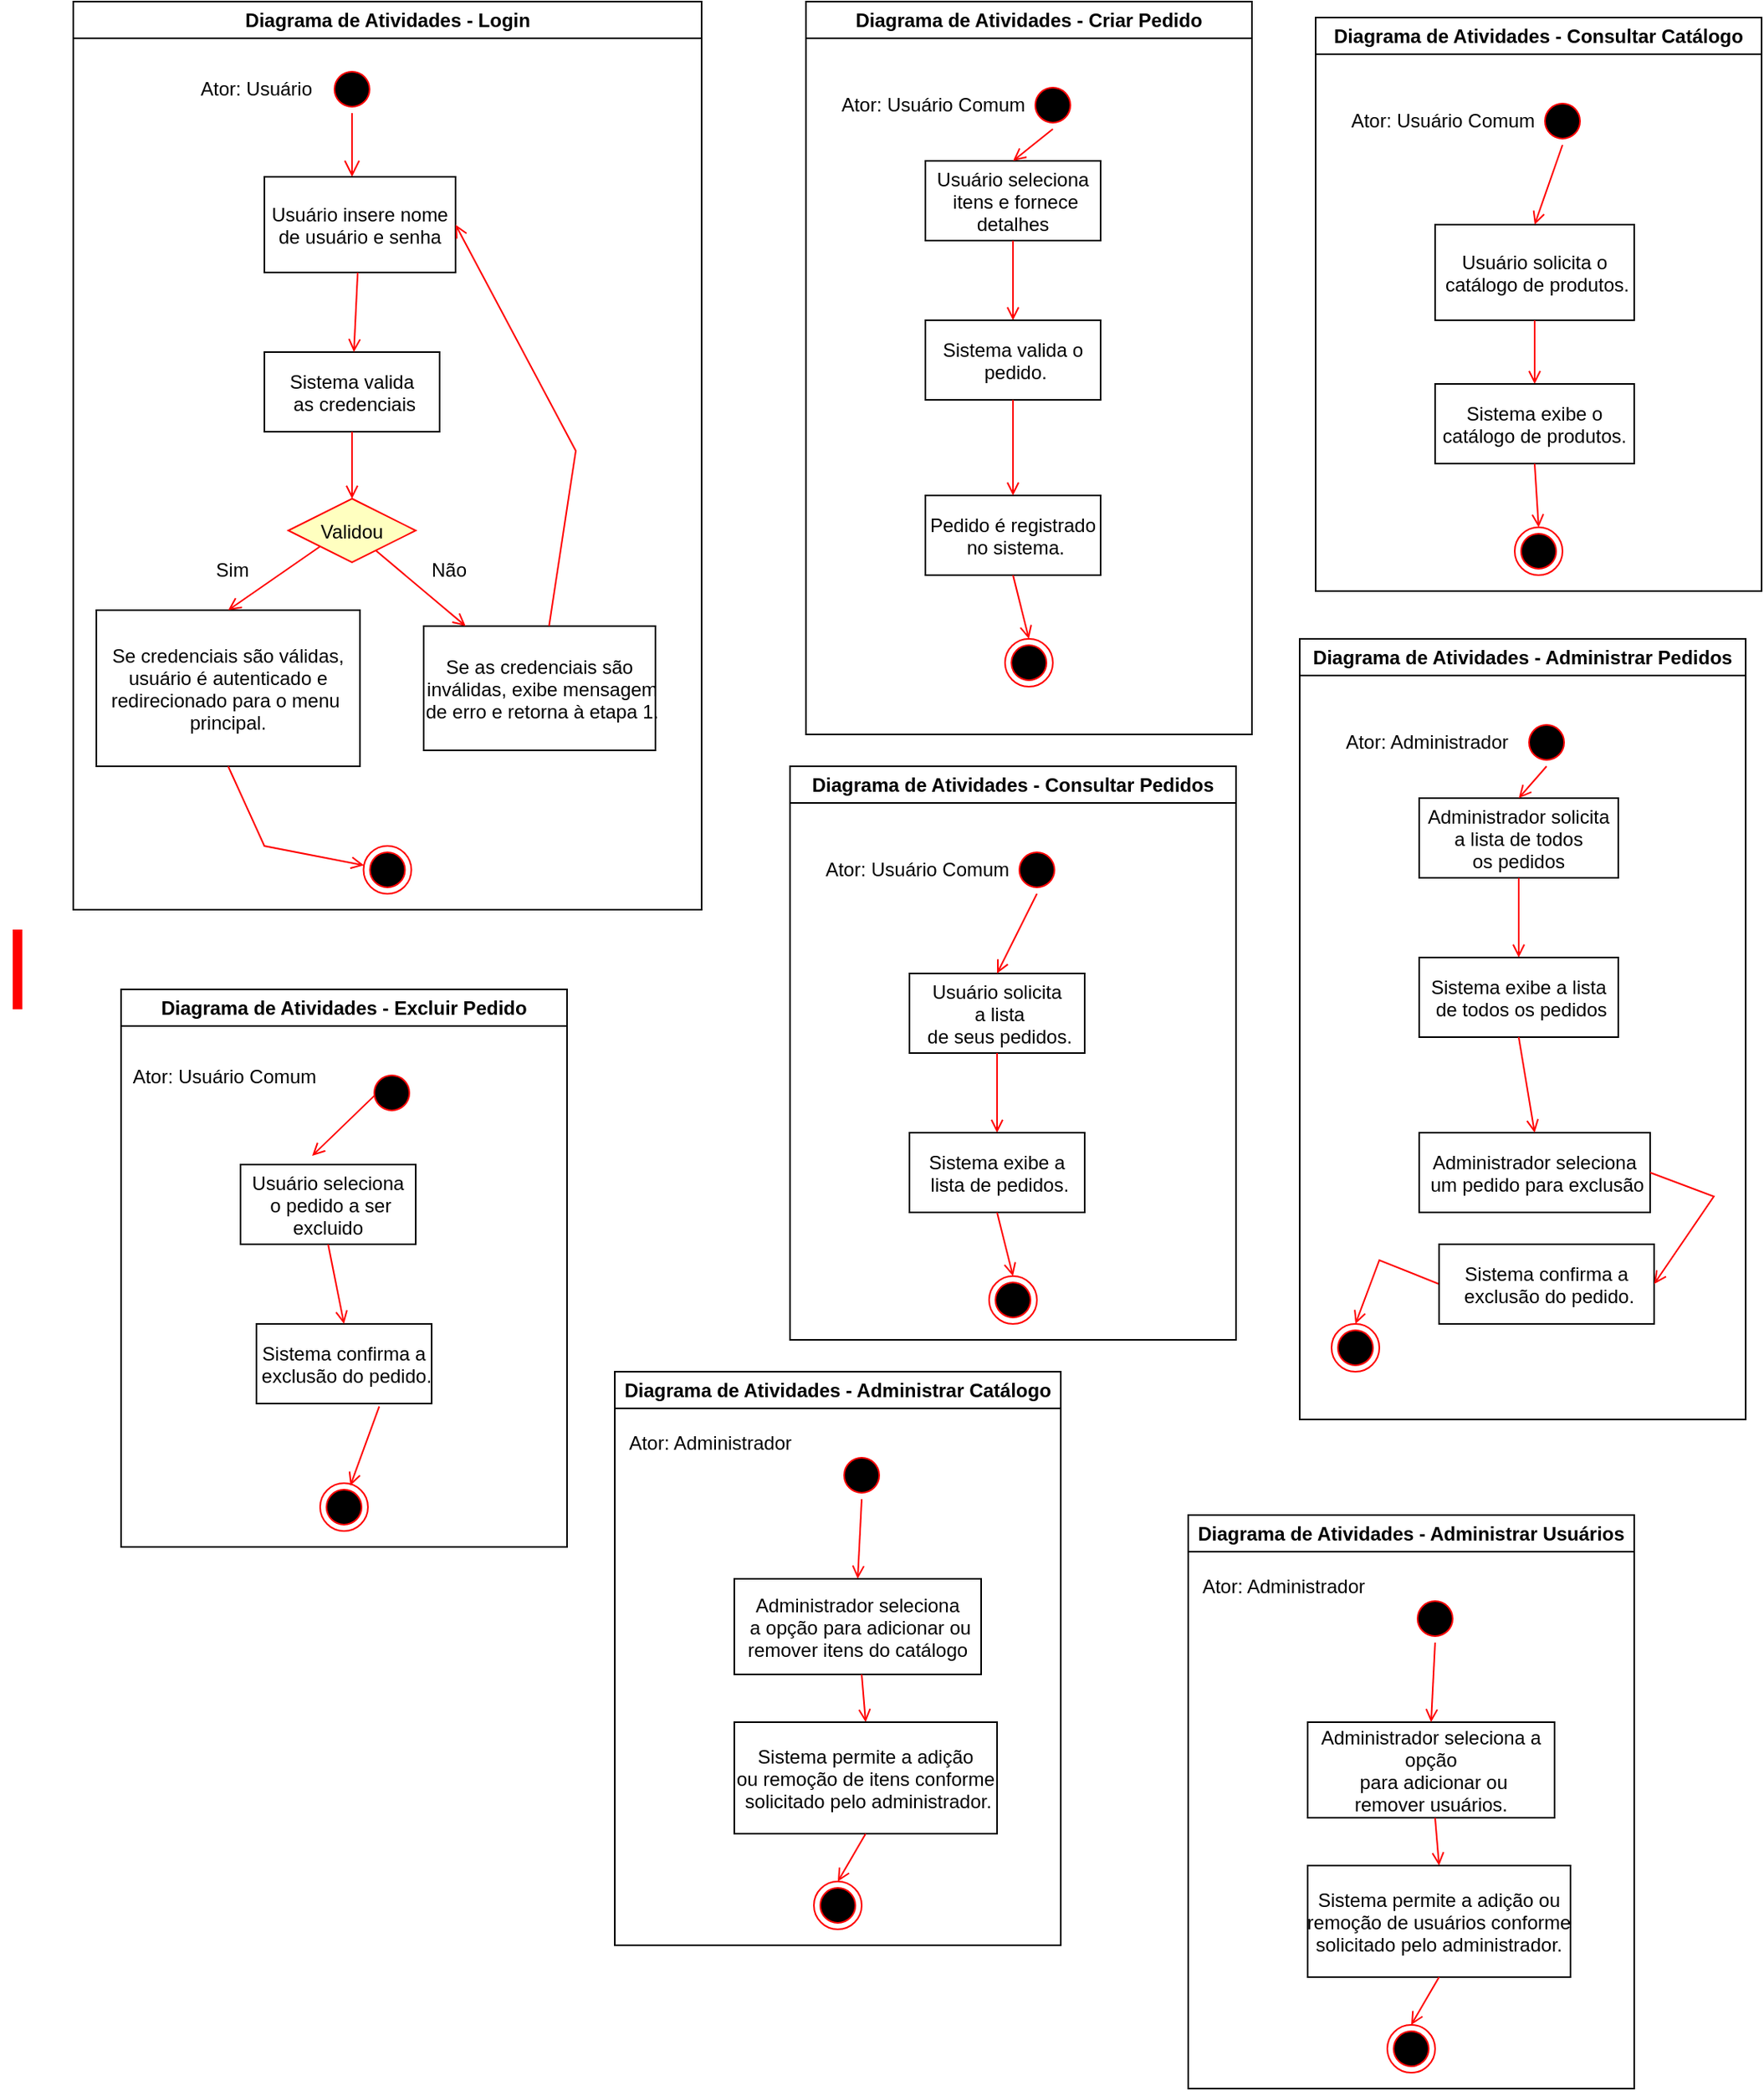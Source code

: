 <mxfile version="21.2.9" type="github">
  <diagram name="Page-1" id="e7e014a7-5840-1c2e-5031-d8a46d1fe8dd">
    <mxGraphModel dx="1100" dy="598" grid="1" gridSize="10" guides="1" tooltips="1" connect="1" arrows="1" fold="1" page="1" pageScale="1" pageWidth="1169" pageHeight="826" background="none" math="0" shadow="0">
      <root>
        <mxCell id="0" />
        <mxCell id="1" parent="0" />
        <mxCell id="2" value="Diagrama de Atividades - Login" style="swimlane;whiteSpace=wrap" parent="1" vertex="1">
          <mxGeometry x="50" y="150" width="394.5" height="570" as="geometry" />
        </mxCell>
        <mxCell id="5" value="" style="ellipse;shape=startState;fillColor=#000000;strokeColor=#ff0000;" parent="2" vertex="1">
          <mxGeometry x="160" y="40" width="30" height="30" as="geometry" />
        </mxCell>
        <mxCell id="6" value="" style="edgeStyle=elbowEdgeStyle;elbow=horizontal;verticalAlign=bottom;endArrow=open;endSize=8;strokeColor=#FF0000;endFill=1;rounded=0" parent="2" source="5" target="7" edge="1">
          <mxGeometry x="160" y="40" as="geometry">
            <mxPoint x="175" y="110" as="targetPoint" />
          </mxGeometry>
        </mxCell>
        <mxCell id="7" value="Usuário insere nome &#xa;de usuário e senha" style="" parent="2" vertex="1">
          <mxGeometry x="120" y="110" width="120" height="60" as="geometry" />
        </mxCell>
        <mxCell id="8" value="Sistema valida&#xa; as credenciais  " style="" parent="2" vertex="1">
          <mxGeometry x="120" y="220" width="110" height="50" as="geometry" />
        </mxCell>
        <mxCell id="9" value="" style="endArrow=open;strokeColor=#FF0000;endFill=1;rounded=0" parent="2" source="7" target="8" edge="1">
          <mxGeometry relative="1" as="geometry" />
        </mxCell>
        <mxCell id="10" value="Se as credenciais são&#xa; inválidas, exibe mensagem&#xa; de erro e retorna à etapa 1." style="" parent="2" vertex="1">
          <mxGeometry x="220" y="392" width="145.5" height="78" as="geometry" />
        </mxCell>
        <mxCell id="11" value="" style="endArrow=open;strokeColor=#FF0000;endFill=1;rounded=0" parent="2" source="xjSCA3znmnXuhdVDdIps-42" target="10" edge="1">
          <mxGeometry relative="1" as="geometry" />
        </mxCell>
        <mxCell id="xjSCA3znmnXuhdVDdIps-41" value="Ator: Usuário" style="text;html=1;strokeColor=none;fillColor=none;align=center;verticalAlign=middle;whiteSpace=wrap;rounded=0;" vertex="1" parent="2">
          <mxGeometry x="70" y="40" width="90" height="30" as="geometry" />
        </mxCell>
        <mxCell id="xjSCA3znmnXuhdVDdIps-42" value="Validou" style="rhombus;fillColor=#ffffc0;strokeColor=#ff0000;" vertex="1" parent="2">
          <mxGeometry x="135" y="312" width="80" height="40" as="geometry" />
        </mxCell>
        <mxCell id="xjSCA3znmnXuhdVDdIps-43" value="" style="endArrow=open;strokeColor=#FF0000;endFill=1;rounded=0" edge="1" parent="2" source="8" target="xjSCA3znmnXuhdVDdIps-42">
          <mxGeometry relative="1" as="geometry">
            <mxPoint x="337.5" y="398" as="sourcePoint" />
            <mxPoint x="326.5" y="560" as="targetPoint" />
          </mxGeometry>
        </mxCell>
        <mxCell id="20" value="" style="endArrow=open;strokeColor=#FF0000;endFill=1;rounded=0;entryX=1;entryY=0.5;entryDx=0;entryDy=0;" parent="2" source="10" target="7" edge="1">
          <mxGeometry relative="1" as="geometry">
            <mxPoint x="285.5" y="142" as="targetPoint" />
            <Array as="points">
              <mxPoint x="315.5" y="282" />
            </Array>
          </mxGeometry>
        </mxCell>
        <mxCell id="xjSCA3znmnXuhdVDdIps-44" value="Não" style="text;html=1;strokeColor=none;fillColor=none;align=center;verticalAlign=middle;whiteSpace=wrap;rounded=0;" vertex="1" parent="2">
          <mxGeometry x="205.5" y="342" width="60" height="30" as="geometry" />
        </mxCell>
        <mxCell id="xjSCA3znmnXuhdVDdIps-45" value="Se credenciais são válidas, &#xa;usuário é autenticado e &#xa;redirecionado para o menu &#xa;principal." style="" vertex="1" parent="2">
          <mxGeometry x="14.5" y="382" width="165.5" height="98" as="geometry" />
        </mxCell>
        <mxCell id="xjSCA3znmnXuhdVDdIps-47" value="" style="endArrow=open;strokeColor=#FF0000;endFill=1;rounded=0;entryX=0.5;entryY=0;entryDx=0;entryDy=0;exitX=0;exitY=1;exitDx=0;exitDy=0;" edge="1" parent="2" source="xjSCA3znmnXuhdVDdIps-42" target="xjSCA3znmnXuhdVDdIps-45">
          <mxGeometry relative="1" as="geometry">
            <mxPoint x="185" y="280" as="sourcePoint" />
            <mxPoint x="185" y="322" as="targetPoint" />
          </mxGeometry>
        </mxCell>
        <mxCell id="xjSCA3znmnXuhdVDdIps-48" value="Sim" style="text;html=1;strokeColor=none;fillColor=none;align=center;verticalAlign=middle;whiteSpace=wrap;rounded=0;" vertex="1" parent="2">
          <mxGeometry x="70" y="342" width="60" height="30" as="geometry" />
        </mxCell>
        <mxCell id="xjSCA3znmnXuhdVDdIps-55" value="" style="ellipse;shape=endState;fillColor=#000000;strokeColor=#ff0000" vertex="1" parent="2">
          <mxGeometry x="182.25" y="530" width="30" height="30" as="geometry" />
        </mxCell>
        <mxCell id="xjSCA3znmnXuhdVDdIps-56" value="" style="endArrow=open;strokeColor=#FF0000;endFill=1;rounded=0;exitX=0.5;exitY=1;exitDx=0;exitDy=0;" edge="1" parent="2" source="xjSCA3znmnXuhdVDdIps-45" target="xjSCA3znmnXuhdVDdIps-55">
          <mxGeometry relative="1" as="geometry">
            <mxPoint x="200" y="355" as="sourcePoint" />
            <mxPoint x="256" y="402" as="targetPoint" />
            <Array as="points">
              <mxPoint x="120" y="530" />
            </Array>
          </mxGeometry>
        </mxCell>
        <mxCell id="3" value="Diagrama de Atividades - Excluir Pedido" style="swimlane;whiteSpace=wrap" parent="1" vertex="1">
          <mxGeometry x="80" y="770" width="280" height="350" as="geometry" />
        </mxCell>
        <mxCell id="13" value="" style="ellipse;shape=startState;fillColor=#000000;strokeColor=#ff0000;" parent="3" vertex="1">
          <mxGeometry x="155" y="50" width="30" height="30" as="geometry" />
        </mxCell>
        <mxCell id="15" value="Usuário seleciona&#xa; o pedido a ser&#xa;excluido" style="" parent="3" vertex="1">
          <mxGeometry x="75" y="110" width="110" height="50" as="geometry" />
        </mxCell>
        <mxCell id="16" value="Sistema confirma a&#xa; exclusão do pedido." style="" parent="3" vertex="1">
          <mxGeometry x="85" y="210" width="110" height="50" as="geometry" />
        </mxCell>
        <mxCell id="xjSCA3znmnXuhdVDdIps-59" value="Ator: Usuário Comum" style="text;html=1;strokeColor=none;fillColor=none;align=center;verticalAlign=middle;whiteSpace=wrap;rounded=0;" vertex="1" parent="3">
          <mxGeometry y="40" width="130" height="30" as="geometry" />
        </mxCell>
        <mxCell id="xjSCA3znmnXuhdVDdIps-60" value="" style="ellipse;shape=endState;fillColor=#000000;strokeColor=#ff0000" vertex="1" parent="3">
          <mxGeometry x="125" y="310" width="30" height="30" as="geometry" />
        </mxCell>
        <mxCell id="xjSCA3znmnXuhdVDdIps-61" value="" style="endArrow=open;strokeColor=#FF0000;endFill=1;rounded=0;exitX=0.137;exitY=0.556;exitDx=0;exitDy=0;entryX=0.409;entryY=-0.11;entryDx=0;entryDy=0;entryPerimeter=0;exitPerimeter=0;" edge="1" parent="3" source="13" target="15">
          <mxGeometry relative="1" as="geometry">
            <mxPoint x="77" y="-130" as="sourcePoint" />
            <mxPoint x="163" y="-68" as="targetPoint" />
            <Array as="points" />
          </mxGeometry>
        </mxCell>
        <mxCell id="xjSCA3znmnXuhdVDdIps-63" value="" style="endArrow=open;strokeColor=#FF0000;endFill=1;rounded=0;exitX=0.5;exitY=1;exitDx=0;exitDy=0;entryX=0.5;entryY=0;entryDx=0;entryDy=0;" edge="1" parent="3" source="15" target="16">
          <mxGeometry relative="1" as="geometry">
            <mxPoint x="179" y="87" as="sourcePoint" />
            <mxPoint x="140" y="125" as="targetPoint" />
            <Array as="points" />
          </mxGeometry>
        </mxCell>
        <mxCell id="xjSCA3znmnXuhdVDdIps-62" value="" style="endArrow=open;strokeColor=#FF0000;endFill=1;rounded=0;exitX=0.701;exitY=1.036;exitDx=0;exitDy=0;entryX=0.632;entryY=0.051;entryDx=0;entryDy=0;entryPerimeter=0;exitPerimeter=0;" edge="1" parent="3" source="16" target="xjSCA3znmnXuhdVDdIps-60">
          <mxGeometry relative="1" as="geometry">
            <mxPoint x="169" y="77" as="sourcePoint" />
            <mxPoint x="130" y="115" as="targetPoint" />
            <Array as="points" />
          </mxGeometry>
        </mxCell>
        <mxCell id="4" value="Diagrama de Atividades - Criar Pedido" style="swimlane;whiteSpace=wrap" parent="1" vertex="1">
          <mxGeometry x="510" y="150" width="280" height="460" as="geometry" />
        </mxCell>
        <mxCell id="33" value="Usuário seleciona&#xa; itens e fornece&#xa;detalhes" style="" parent="4" vertex="1">
          <mxGeometry x="75" y="100" width="110" height="50" as="geometry" />
        </mxCell>
        <mxCell id="38" value="" style="ellipse;shape=endState;fillColor=#000000;strokeColor=#ff0000" parent="4" vertex="1">
          <mxGeometry x="125" y="400" width="30" height="30" as="geometry" />
        </mxCell>
        <mxCell id="39" value="" style="endArrow=open;strokeColor=#FF0000;endFill=1;rounded=0;entryX=0.5;entryY=0;entryDx=0;entryDy=0;" parent="4" source="33" target="xjSCA3znmnXuhdVDdIps-52" edge="1">
          <mxGeometry relative="1" as="geometry">
            <mxPoint x="130" y="190" as="targetPoint" />
          </mxGeometry>
        </mxCell>
        <mxCell id="xjSCA3znmnXuhdVDdIps-49" value="Ator: Usuário Comum" style="text;html=1;strokeColor=none;fillColor=none;align=center;verticalAlign=middle;whiteSpace=wrap;rounded=0;" vertex="1" parent="4">
          <mxGeometry x="20" y="50" width="120" height="30" as="geometry" />
        </mxCell>
        <mxCell id="xjSCA3znmnXuhdVDdIps-50" value="" style="ellipse;shape=startState;fillColor=#000000;strokeColor=#ff0000;" vertex="1" parent="4">
          <mxGeometry x="140" y="50" width="30" height="30" as="geometry" />
        </mxCell>
        <mxCell id="xjSCA3znmnXuhdVDdIps-52" value="Sistema valida o&#xa; pedido." style="" vertex="1" parent="4">
          <mxGeometry x="75" y="200" width="110" height="50" as="geometry" />
        </mxCell>
        <mxCell id="xjSCA3znmnXuhdVDdIps-53" value="Pedido é registrado&#xa; no sistema." style="" vertex="1" parent="4">
          <mxGeometry x="75" y="310" width="110" height="50" as="geometry" />
        </mxCell>
        <mxCell id="xjSCA3znmnXuhdVDdIps-54" value="" style="endArrow=open;strokeColor=#FF0000;endFill=1;rounded=0;entryX=0.5;entryY=0;entryDx=0;entryDy=0;exitX=0.5;exitY=1;exitDx=0;exitDy=0;" edge="1" parent="4" source="xjSCA3znmnXuhdVDdIps-52" target="xjSCA3znmnXuhdVDdIps-53">
          <mxGeometry relative="1" as="geometry">
            <mxPoint x="140" y="160" as="sourcePoint" />
            <mxPoint x="140" y="210" as="targetPoint" />
          </mxGeometry>
        </mxCell>
        <mxCell id="xjSCA3znmnXuhdVDdIps-57" value="" style="endArrow=open;strokeColor=#FF0000;endFill=1;rounded=0;entryX=0.5;entryY=0;entryDx=0;entryDy=0;exitX=0.5;exitY=1;exitDx=0;exitDy=0;" edge="1" parent="4" source="xjSCA3znmnXuhdVDdIps-53" target="38">
          <mxGeometry relative="1" as="geometry">
            <mxPoint x="140" y="260" as="sourcePoint" />
            <mxPoint x="140" y="320" as="targetPoint" />
          </mxGeometry>
        </mxCell>
        <mxCell id="xjSCA3znmnXuhdVDdIps-75" value="" style="endArrow=open;strokeColor=#FF0000;endFill=1;rounded=0;entryX=0.5;entryY=0;entryDx=0;entryDy=0;exitX=0.5;exitY=1;exitDx=0;exitDy=0;" edge="1" parent="4" source="xjSCA3znmnXuhdVDdIps-50" target="33">
          <mxGeometry relative="1" as="geometry">
            <mxPoint x="140" y="160" as="sourcePoint" />
            <mxPoint x="140" y="210" as="targetPoint" />
          </mxGeometry>
        </mxCell>
        <mxCell id="25" value="" style="shape=line;strokeWidth=6;strokeColor=#ff0000;rotation=90" parent="1" vertex="1">
          <mxGeometry x="-10" y="750" width="50" height="15" as="geometry" />
        </mxCell>
        <mxCell id="xjSCA3znmnXuhdVDdIps-64" value="Diagrama de Atividades - Consultar Pedidos" style="swimlane;whiteSpace=wrap" vertex="1" parent="1">
          <mxGeometry x="500" y="630" width="280" height="360" as="geometry" />
        </mxCell>
        <mxCell id="xjSCA3znmnXuhdVDdIps-65" value="Usuário solicita&#xa; a lista&#xa; de seus pedidos." style="" vertex="1" parent="xjSCA3znmnXuhdVDdIps-64">
          <mxGeometry x="75" y="130" width="110" height="50" as="geometry" />
        </mxCell>
        <mxCell id="xjSCA3znmnXuhdVDdIps-66" value="" style="ellipse;shape=endState;fillColor=#000000;strokeColor=#ff0000" vertex="1" parent="xjSCA3znmnXuhdVDdIps-64">
          <mxGeometry x="125" y="320" width="30" height="30" as="geometry" />
        </mxCell>
        <mxCell id="xjSCA3znmnXuhdVDdIps-67" value="" style="endArrow=open;strokeColor=#FF0000;endFill=1;rounded=0;entryX=0.5;entryY=0;entryDx=0;entryDy=0;" edge="1" parent="xjSCA3znmnXuhdVDdIps-64" source="xjSCA3znmnXuhdVDdIps-65" target="xjSCA3znmnXuhdVDdIps-70">
          <mxGeometry relative="1" as="geometry">
            <mxPoint x="130" y="190" as="targetPoint" />
          </mxGeometry>
        </mxCell>
        <mxCell id="xjSCA3znmnXuhdVDdIps-68" value="Ator: Usuário Comum" style="text;html=1;strokeColor=none;fillColor=none;align=center;verticalAlign=middle;whiteSpace=wrap;rounded=0;" vertex="1" parent="xjSCA3znmnXuhdVDdIps-64">
          <mxGeometry x="20" y="50" width="120" height="30" as="geometry" />
        </mxCell>
        <mxCell id="xjSCA3znmnXuhdVDdIps-69" value="" style="ellipse;shape=startState;fillColor=#000000;strokeColor=#ff0000;" vertex="1" parent="xjSCA3znmnXuhdVDdIps-64">
          <mxGeometry x="140" y="50" width="30" height="30" as="geometry" />
        </mxCell>
        <mxCell id="xjSCA3znmnXuhdVDdIps-70" value="Sistema exibe a&#xa; lista de pedidos." style="" vertex="1" parent="xjSCA3znmnXuhdVDdIps-64">
          <mxGeometry x="75" y="230" width="110" height="50" as="geometry" />
        </mxCell>
        <mxCell id="xjSCA3znmnXuhdVDdIps-72" value="" style="endArrow=open;strokeColor=#FF0000;endFill=1;rounded=0;entryX=0.5;entryY=0;entryDx=0;entryDy=0;exitX=0.5;exitY=1;exitDx=0;exitDy=0;" edge="1" parent="xjSCA3znmnXuhdVDdIps-64" source="xjSCA3znmnXuhdVDdIps-70" target="xjSCA3znmnXuhdVDdIps-66">
          <mxGeometry relative="1" as="geometry">
            <mxPoint x="140" y="160" as="sourcePoint" />
            <mxPoint x="130" y="310" as="targetPoint" />
          </mxGeometry>
        </mxCell>
        <mxCell id="xjSCA3znmnXuhdVDdIps-76" value="" style="endArrow=open;strokeColor=#FF0000;endFill=1;rounded=0;entryX=0.5;entryY=0;entryDx=0;entryDy=0;exitX=0.5;exitY=1;exitDx=0;exitDy=0;" edge="1" parent="xjSCA3znmnXuhdVDdIps-64" source="xjSCA3znmnXuhdVDdIps-69" target="xjSCA3znmnXuhdVDdIps-65">
          <mxGeometry relative="1" as="geometry">
            <mxPoint x="140" y="240" as="targetPoint" />
            <mxPoint x="140" y="190" as="sourcePoint" />
          </mxGeometry>
        </mxCell>
        <mxCell id="xjSCA3znmnXuhdVDdIps-78" value="Diagrama de Atividades - Consultar Catálogo" style="swimlane;whiteSpace=wrap" vertex="1" parent="1">
          <mxGeometry x="830" y="160" width="280" height="360" as="geometry" />
        </mxCell>
        <mxCell id="xjSCA3znmnXuhdVDdIps-79" value="Usuário solicita o&#xa; catálogo de produtos." style="" vertex="1" parent="xjSCA3znmnXuhdVDdIps-78">
          <mxGeometry x="75" y="130" width="125" height="60" as="geometry" />
        </mxCell>
        <mxCell id="xjSCA3znmnXuhdVDdIps-80" value="" style="ellipse;shape=endState;fillColor=#000000;strokeColor=#ff0000" vertex="1" parent="xjSCA3znmnXuhdVDdIps-78">
          <mxGeometry x="125" y="320" width="30" height="30" as="geometry" />
        </mxCell>
        <mxCell id="xjSCA3znmnXuhdVDdIps-81" value="" style="endArrow=open;strokeColor=#FF0000;endFill=1;rounded=0;entryX=0.5;entryY=0;entryDx=0;entryDy=0;" edge="1" parent="xjSCA3znmnXuhdVDdIps-78" source="xjSCA3znmnXuhdVDdIps-79" target="xjSCA3znmnXuhdVDdIps-84">
          <mxGeometry relative="1" as="geometry">
            <mxPoint x="130" y="190" as="targetPoint" />
          </mxGeometry>
        </mxCell>
        <mxCell id="xjSCA3znmnXuhdVDdIps-82" value="Ator: Usuário Comum" style="text;html=1;strokeColor=none;fillColor=none;align=center;verticalAlign=middle;whiteSpace=wrap;rounded=0;" vertex="1" parent="xjSCA3znmnXuhdVDdIps-78">
          <mxGeometry x="20" y="50" width="120" height="30" as="geometry" />
        </mxCell>
        <mxCell id="xjSCA3znmnXuhdVDdIps-83" value="" style="ellipse;shape=startState;fillColor=#000000;strokeColor=#ff0000;" vertex="1" parent="xjSCA3znmnXuhdVDdIps-78">
          <mxGeometry x="140" y="50" width="30" height="30" as="geometry" />
        </mxCell>
        <mxCell id="xjSCA3znmnXuhdVDdIps-84" value="Sistema exibe o &#xa;catálogo de produtos." style="" vertex="1" parent="xjSCA3znmnXuhdVDdIps-78">
          <mxGeometry x="75" y="230" width="125" height="50" as="geometry" />
        </mxCell>
        <mxCell id="xjSCA3znmnXuhdVDdIps-85" value="" style="endArrow=open;strokeColor=#FF0000;endFill=1;rounded=0;entryX=0.5;entryY=0;entryDx=0;entryDy=0;exitX=0.5;exitY=1;exitDx=0;exitDy=0;" edge="1" parent="xjSCA3znmnXuhdVDdIps-78" source="xjSCA3znmnXuhdVDdIps-84" target="xjSCA3znmnXuhdVDdIps-80">
          <mxGeometry relative="1" as="geometry">
            <mxPoint x="140" y="160" as="sourcePoint" />
            <mxPoint x="130" y="310" as="targetPoint" />
          </mxGeometry>
        </mxCell>
        <mxCell id="xjSCA3znmnXuhdVDdIps-86" value="" style="endArrow=open;strokeColor=#FF0000;endFill=1;rounded=0;entryX=0.5;entryY=0;entryDx=0;entryDy=0;exitX=0.5;exitY=1;exitDx=0;exitDy=0;" edge="1" parent="xjSCA3znmnXuhdVDdIps-78" source="xjSCA3znmnXuhdVDdIps-83" target="xjSCA3znmnXuhdVDdIps-79">
          <mxGeometry relative="1" as="geometry">
            <mxPoint x="140" y="240" as="targetPoint" />
            <mxPoint x="140" y="190" as="sourcePoint" />
          </mxGeometry>
        </mxCell>
        <mxCell id="xjSCA3znmnXuhdVDdIps-87" value="Diagrama de Atividades - Administrar Pedidos" style="swimlane;whiteSpace=wrap" vertex="1" parent="1">
          <mxGeometry x="820" y="550" width="280" height="490" as="geometry" />
        </mxCell>
        <mxCell id="xjSCA3znmnXuhdVDdIps-88" value="Administrador solicita &#xa;a lista de todos &#xa;os pedidos" style="" vertex="1" parent="xjSCA3znmnXuhdVDdIps-87">
          <mxGeometry x="75" y="100" width="125" height="50" as="geometry" />
        </mxCell>
        <mxCell id="xjSCA3znmnXuhdVDdIps-89" value="" style="ellipse;shape=endState;fillColor=#000000;strokeColor=#ff0000;direction=south;" vertex="1" parent="xjSCA3znmnXuhdVDdIps-87">
          <mxGeometry x="20" y="430" width="30" height="30" as="geometry" />
        </mxCell>
        <mxCell id="xjSCA3znmnXuhdVDdIps-90" value="" style="endArrow=open;strokeColor=#FF0000;endFill=1;rounded=0;entryX=0.5;entryY=0;entryDx=0;entryDy=0;" edge="1" parent="xjSCA3znmnXuhdVDdIps-87" source="xjSCA3znmnXuhdVDdIps-88" target="xjSCA3znmnXuhdVDdIps-93">
          <mxGeometry relative="1" as="geometry">
            <mxPoint x="130" y="190" as="targetPoint" />
          </mxGeometry>
        </mxCell>
        <mxCell id="xjSCA3znmnXuhdVDdIps-91" value="Ator: Administrador" style="text;html=1;strokeColor=none;fillColor=none;align=center;verticalAlign=middle;whiteSpace=wrap;rounded=0;" vertex="1" parent="xjSCA3znmnXuhdVDdIps-87">
          <mxGeometry x="20" y="50" width="120" height="30" as="geometry" />
        </mxCell>
        <mxCell id="xjSCA3znmnXuhdVDdIps-92" value="" style="ellipse;shape=startState;fillColor=#000000;strokeColor=#ff0000;" vertex="1" parent="xjSCA3znmnXuhdVDdIps-87">
          <mxGeometry x="140" y="50" width="30" height="30" as="geometry" />
        </mxCell>
        <mxCell id="xjSCA3znmnXuhdVDdIps-93" value="Sistema exibe a lista&#xa; de todos os pedidos" style="" vertex="1" parent="xjSCA3znmnXuhdVDdIps-87">
          <mxGeometry x="75" y="200" width="125" height="50" as="geometry" />
        </mxCell>
        <mxCell id="xjSCA3znmnXuhdVDdIps-94" value="Administrador seleciona&#xa; um pedido para exclusão" style="" vertex="1" parent="xjSCA3znmnXuhdVDdIps-87">
          <mxGeometry x="75" y="310" width="145" height="50" as="geometry" />
        </mxCell>
        <mxCell id="xjSCA3znmnXuhdVDdIps-95" value="" style="endArrow=open;strokeColor=#FF0000;endFill=1;rounded=0;entryX=0.5;entryY=0;entryDx=0;entryDy=0;exitX=0.5;exitY=1;exitDx=0;exitDy=0;" edge="1" parent="xjSCA3znmnXuhdVDdIps-87" source="xjSCA3znmnXuhdVDdIps-93" target="xjSCA3znmnXuhdVDdIps-94">
          <mxGeometry relative="1" as="geometry">
            <mxPoint x="140" y="160" as="sourcePoint" />
            <mxPoint x="140" y="210" as="targetPoint" />
          </mxGeometry>
        </mxCell>
        <mxCell id="xjSCA3znmnXuhdVDdIps-96" value="" style="endArrow=open;strokeColor=#FF0000;endFill=1;rounded=0;entryX=0;entryY=0.5;entryDx=0;entryDy=0;exitX=0;exitY=0.5;exitDx=0;exitDy=0;" edge="1" parent="xjSCA3znmnXuhdVDdIps-87" source="xjSCA3znmnXuhdVDdIps-98" target="xjSCA3znmnXuhdVDdIps-89">
          <mxGeometry relative="1" as="geometry">
            <mxPoint x="40" y="390" as="sourcePoint" />
            <mxPoint x="140" y="320" as="targetPoint" />
            <Array as="points">
              <mxPoint x="50" y="390" />
            </Array>
          </mxGeometry>
        </mxCell>
        <mxCell id="xjSCA3znmnXuhdVDdIps-97" value="" style="endArrow=open;strokeColor=#FF0000;endFill=1;rounded=0;entryX=0.5;entryY=0;entryDx=0;entryDy=0;exitX=0.5;exitY=1;exitDx=0;exitDy=0;" edge="1" parent="xjSCA3znmnXuhdVDdIps-87" source="xjSCA3znmnXuhdVDdIps-92" target="xjSCA3znmnXuhdVDdIps-88">
          <mxGeometry relative="1" as="geometry">
            <mxPoint x="140" y="160" as="sourcePoint" />
            <mxPoint x="140" y="210" as="targetPoint" />
          </mxGeometry>
        </mxCell>
        <mxCell id="xjSCA3znmnXuhdVDdIps-98" value="Sistema confirma a&#xa; exclusão do pedido." style="" vertex="1" parent="xjSCA3znmnXuhdVDdIps-87">
          <mxGeometry x="87.5" y="380" width="135" height="50" as="geometry" />
        </mxCell>
        <mxCell id="xjSCA3znmnXuhdVDdIps-99" value="" style="endArrow=open;strokeColor=#FF0000;endFill=1;rounded=0;entryX=1;entryY=0.5;entryDx=0;entryDy=0;exitX=1;exitY=0.5;exitDx=0;exitDy=0;" edge="1" parent="xjSCA3znmnXuhdVDdIps-87" source="xjSCA3znmnXuhdVDdIps-94" target="xjSCA3znmnXuhdVDdIps-98">
          <mxGeometry relative="1" as="geometry">
            <mxPoint x="148" y="260" as="sourcePoint" />
            <mxPoint x="153" y="320" as="targetPoint" />
            <Array as="points">
              <mxPoint x="260" y="350" />
            </Array>
          </mxGeometry>
        </mxCell>
        <mxCell id="xjSCA3znmnXuhdVDdIps-100" value="Diagrama de Atividades - Administrar Catálogo" style="swimlane;whiteSpace=wrap" vertex="1" parent="1">
          <mxGeometry x="390" y="1010" width="280" height="360" as="geometry" />
        </mxCell>
        <mxCell id="xjSCA3znmnXuhdVDdIps-101" value="Administrador seleciona&#xa; a opção para adicionar ou &#xa;remover itens do catálogo" style="" vertex="1" parent="xjSCA3znmnXuhdVDdIps-100">
          <mxGeometry x="75" y="130" width="155" height="60" as="geometry" />
        </mxCell>
        <mxCell id="xjSCA3znmnXuhdVDdIps-102" value="" style="ellipse;shape=endState;fillColor=#000000;strokeColor=#ff0000" vertex="1" parent="xjSCA3znmnXuhdVDdIps-100">
          <mxGeometry x="125" y="320" width="30" height="30" as="geometry" />
        </mxCell>
        <mxCell id="xjSCA3znmnXuhdVDdIps-103" value="" style="endArrow=open;strokeColor=#FF0000;endFill=1;rounded=0;entryX=0.5;entryY=0;entryDx=0;entryDy=0;" edge="1" parent="xjSCA3znmnXuhdVDdIps-100" source="xjSCA3znmnXuhdVDdIps-101" target="xjSCA3znmnXuhdVDdIps-106">
          <mxGeometry relative="1" as="geometry">
            <mxPoint x="130" y="190" as="targetPoint" />
          </mxGeometry>
        </mxCell>
        <mxCell id="xjSCA3znmnXuhdVDdIps-105" value="" style="ellipse;shape=startState;fillColor=#000000;strokeColor=#ff0000;" vertex="1" parent="xjSCA3znmnXuhdVDdIps-100">
          <mxGeometry x="140" y="50" width="30" height="30" as="geometry" />
        </mxCell>
        <mxCell id="xjSCA3znmnXuhdVDdIps-106" value="Sistema permite a adição &#xa;ou remoção de itens conforme&#xa; solicitado pelo administrador." style="" vertex="1" parent="xjSCA3znmnXuhdVDdIps-100">
          <mxGeometry x="75" y="220" width="165" height="70" as="geometry" />
        </mxCell>
        <mxCell id="xjSCA3znmnXuhdVDdIps-107" value="" style="endArrow=open;strokeColor=#FF0000;endFill=1;rounded=0;entryX=0.5;entryY=0;entryDx=0;entryDy=0;exitX=0.5;exitY=1;exitDx=0;exitDy=0;" edge="1" parent="xjSCA3znmnXuhdVDdIps-100" source="xjSCA3znmnXuhdVDdIps-106" target="xjSCA3znmnXuhdVDdIps-102">
          <mxGeometry relative="1" as="geometry">
            <mxPoint x="140" y="160" as="sourcePoint" />
            <mxPoint x="130" y="310" as="targetPoint" />
          </mxGeometry>
        </mxCell>
        <mxCell id="xjSCA3znmnXuhdVDdIps-108" value="" style="endArrow=open;strokeColor=#FF0000;endFill=1;rounded=0;entryX=0.5;entryY=0;entryDx=0;entryDy=0;exitX=0.5;exitY=1;exitDx=0;exitDy=0;" edge="1" parent="xjSCA3znmnXuhdVDdIps-100" source="xjSCA3znmnXuhdVDdIps-105" target="xjSCA3znmnXuhdVDdIps-101">
          <mxGeometry relative="1" as="geometry">
            <mxPoint x="140" y="240" as="targetPoint" />
            <mxPoint x="140" y="190" as="sourcePoint" />
          </mxGeometry>
        </mxCell>
        <mxCell id="xjSCA3znmnXuhdVDdIps-109" value="Ator: Administrador" style="text;html=1;strokeColor=none;fillColor=none;align=center;verticalAlign=middle;whiteSpace=wrap;rounded=0;" vertex="1" parent="xjSCA3znmnXuhdVDdIps-100">
          <mxGeometry y="30" width="120" height="30" as="geometry" />
        </mxCell>
        <mxCell id="xjSCA3znmnXuhdVDdIps-110" value="Diagrama de Atividades - Administrar Usuários" style="swimlane;whiteSpace=wrap" vertex="1" parent="1">
          <mxGeometry x="750" y="1100" width="280" height="360" as="geometry" />
        </mxCell>
        <mxCell id="xjSCA3znmnXuhdVDdIps-111" value="Administrador seleciona a &#xa;opção&#xa; para adicionar ou &#xa;remover usuários." style="" vertex="1" parent="xjSCA3znmnXuhdVDdIps-110">
          <mxGeometry x="75" y="130" width="155" height="60" as="geometry" />
        </mxCell>
        <mxCell id="xjSCA3znmnXuhdVDdIps-112" value="" style="ellipse;shape=endState;fillColor=#000000;strokeColor=#ff0000" vertex="1" parent="xjSCA3znmnXuhdVDdIps-110">
          <mxGeometry x="125" y="320" width="30" height="30" as="geometry" />
        </mxCell>
        <mxCell id="xjSCA3znmnXuhdVDdIps-113" value="" style="endArrow=open;strokeColor=#FF0000;endFill=1;rounded=0;entryX=0.5;entryY=0;entryDx=0;entryDy=0;" edge="1" parent="xjSCA3znmnXuhdVDdIps-110" source="xjSCA3znmnXuhdVDdIps-111" target="xjSCA3znmnXuhdVDdIps-115">
          <mxGeometry relative="1" as="geometry">
            <mxPoint x="130" y="190" as="targetPoint" />
          </mxGeometry>
        </mxCell>
        <mxCell id="xjSCA3znmnXuhdVDdIps-114" value="" style="ellipse;shape=startState;fillColor=#000000;strokeColor=#ff0000;" vertex="1" parent="xjSCA3znmnXuhdVDdIps-110">
          <mxGeometry x="140" y="50" width="30" height="30" as="geometry" />
        </mxCell>
        <mxCell id="xjSCA3znmnXuhdVDdIps-115" value="Sistema permite a adição ou &#xa;remoção de usuários conforme &#xa;solicitado pelo administrador." style="" vertex="1" parent="xjSCA3znmnXuhdVDdIps-110">
          <mxGeometry x="75" y="220" width="165" height="70" as="geometry" />
        </mxCell>
        <mxCell id="xjSCA3znmnXuhdVDdIps-116" value="" style="endArrow=open;strokeColor=#FF0000;endFill=1;rounded=0;entryX=0.5;entryY=0;entryDx=0;entryDy=0;exitX=0.5;exitY=1;exitDx=0;exitDy=0;" edge="1" parent="xjSCA3znmnXuhdVDdIps-110" source="xjSCA3znmnXuhdVDdIps-115" target="xjSCA3znmnXuhdVDdIps-112">
          <mxGeometry relative="1" as="geometry">
            <mxPoint x="140" y="160" as="sourcePoint" />
            <mxPoint x="130" y="310" as="targetPoint" />
          </mxGeometry>
        </mxCell>
        <mxCell id="xjSCA3znmnXuhdVDdIps-117" value="" style="endArrow=open;strokeColor=#FF0000;endFill=1;rounded=0;entryX=0.5;entryY=0;entryDx=0;entryDy=0;exitX=0.5;exitY=1;exitDx=0;exitDy=0;" edge="1" parent="xjSCA3znmnXuhdVDdIps-110" source="xjSCA3znmnXuhdVDdIps-114" target="xjSCA3znmnXuhdVDdIps-111">
          <mxGeometry relative="1" as="geometry">
            <mxPoint x="140" y="240" as="targetPoint" />
            <mxPoint x="140" y="190" as="sourcePoint" />
          </mxGeometry>
        </mxCell>
        <mxCell id="xjSCA3znmnXuhdVDdIps-118" value="Ator: Administrador" style="text;html=1;strokeColor=none;fillColor=none;align=center;verticalAlign=middle;whiteSpace=wrap;rounded=0;" vertex="1" parent="xjSCA3znmnXuhdVDdIps-110">
          <mxGeometry y="30" width="120" height="30" as="geometry" />
        </mxCell>
      </root>
    </mxGraphModel>
  </diagram>
</mxfile>
